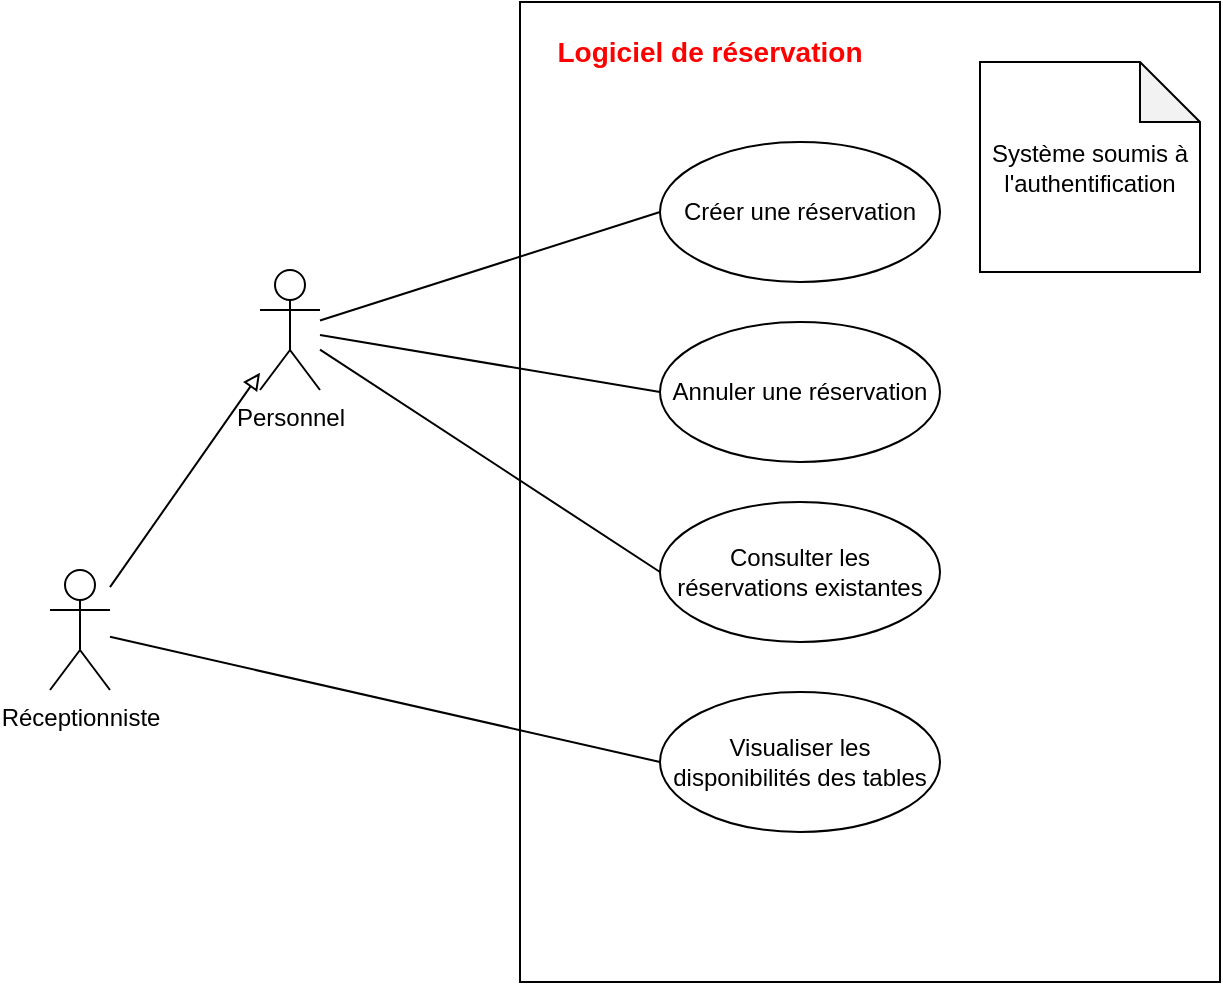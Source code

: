 <mxfile version="27.0.6">
  <diagram name="Page-1" id="G1MS4BEMhZZGdKrGg-kR">
    <mxGraphModel dx="898" dy="750" grid="1" gridSize="10" guides="1" tooltips="1" connect="1" arrows="1" fold="1" page="1" pageScale="1" pageWidth="827" pageHeight="1169" math="0" shadow="0">
      <root>
        <mxCell id="0" />
        <mxCell id="1" parent="0" />
        <mxCell id="ILdGlqZtgMftyd_i-rPF-1" value="" style="rounded=0;whiteSpace=wrap;html=1;" parent="1" vertex="1">
          <mxGeometry x="330" y="80" width="350" height="490" as="geometry" />
        </mxCell>
        <mxCell id="ILdGlqZtgMftyd_i-rPF-6" style="rounded=0;orthogonalLoop=1;jettySize=auto;html=1;endArrow=block;endFill=0;" parent="1" source="ILdGlqZtgMftyd_i-rPF-2" target="ILdGlqZtgMftyd_i-rPF-4" edge="1">
          <mxGeometry relative="1" as="geometry" />
        </mxCell>
        <mxCell id="ILdGlqZtgMftyd_i-rPF-8" style="rounded=0;orthogonalLoop=1;jettySize=auto;html=1;entryX=0;entryY=0.5;entryDx=0;entryDy=0;endArrow=none;startFill=0;" parent="1" source="ILdGlqZtgMftyd_i-rPF-2" target="ILdGlqZtgMftyd_i-rPF-7" edge="1">
          <mxGeometry relative="1" as="geometry" />
        </mxCell>
        <mxCell id="ILdGlqZtgMftyd_i-rPF-2" value="Réceptionniste" style="shape=umlActor;verticalLabelPosition=bottom;verticalAlign=top;html=1;outlineConnect=0;" parent="1" vertex="1">
          <mxGeometry x="95" y="364" width="30" height="60" as="geometry" />
        </mxCell>
        <mxCell id="ILdGlqZtgMftyd_i-rPF-12" style="rounded=0;orthogonalLoop=1;jettySize=auto;html=1;entryX=0;entryY=0.5;entryDx=0;entryDy=0;endArrow=none;startFill=0;" parent="1" source="ILdGlqZtgMftyd_i-rPF-4" target="ILdGlqZtgMftyd_i-rPF-9" edge="1">
          <mxGeometry relative="1" as="geometry" />
        </mxCell>
        <mxCell id="ILdGlqZtgMftyd_i-rPF-13" style="rounded=0;orthogonalLoop=1;jettySize=auto;html=1;entryX=0;entryY=0.5;entryDx=0;entryDy=0;endArrow=none;startFill=0;" parent="1" source="ILdGlqZtgMftyd_i-rPF-4" target="ILdGlqZtgMftyd_i-rPF-10" edge="1">
          <mxGeometry relative="1" as="geometry" />
        </mxCell>
        <mxCell id="ILdGlqZtgMftyd_i-rPF-14" style="rounded=0;orthogonalLoop=1;jettySize=auto;html=1;entryX=0;entryY=0.5;entryDx=0;entryDy=0;endArrow=none;startFill=0;" parent="1" source="ILdGlqZtgMftyd_i-rPF-4" target="ILdGlqZtgMftyd_i-rPF-11" edge="1">
          <mxGeometry relative="1" as="geometry" />
        </mxCell>
        <mxCell id="ILdGlqZtgMftyd_i-rPF-4" value="Personnel" style="shape=umlActor;verticalLabelPosition=bottom;verticalAlign=top;html=1;outlineConnect=0;" parent="1" vertex="1">
          <mxGeometry x="200" y="214" width="30" height="60" as="geometry" />
        </mxCell>
        <mxCell id="ILdGlqZtgMftyd_i-rPF-7" value="Visualiser les disponibilités des tables" style="ellipse;whiteSpace=wrap;html=1;" parent="1" vertex="1">
          <mxGeometry x="400" y="425" width="140" height="70" as="geometry" />
        </mxCell>
        <mxCell id="ILdGlqZtgMftyd_i-rPF-9" value="Créer une réservation" style="ellipse;whiteSpace=wrap;html=1;" parent="1" vertex="1">
          <mxGeometry x="400" y="150" width="140" height="70" as="geometry" />
        </mxCell>
        <mxCell id="ILdGlqZtgMftyd_i-rPF-10" value="Annuler une réservation" style="ellipse;whiteSpace=wrap;html=1;" parent="1" vertex="1">
          <mxGeometry x="400" y="240" width="140" height="70" as="geometry" />
        </mxCell>
        <mxCell id="ILdGlqZtgMftyd_i-rPF-11" value="Consulter les réservations existantes" style="ellipse;whiteSpace=wrap;html=1;" parent="1" vertex="1">
          <mxGeometry x="400" y="330" width="140" height="70" as="geometry" />
        </mxCell>
        <mxCell id="ILdGlqZtgMftyd_i-rPF-15" value="&lt;font style=&quot;color: light-dark(rgb(255, 0, 0), rgb(237, 237, 237)); font-size: 14px;&quot;&gt;&lt;b&gt;Logiciel de réservation&lt;/b&gt;&lt;/font&gt;" style="text;html=1;align=center;verticalAlign=middle;whiteSpace=wrap;rounded=0;" parent="1" vertex="1">
          <mxGeometry x="340" y="90" width="170" height="30" as="geometry" />
        </mxCell>
        <mxCell id="9FznoxcNDnIQ5v2ejwhF-1" value="Système soumis à l&#39;authentification" style="shape=note;whiteSpace=wrap;html=1;backgroundOutline=1;darkOpacity=0.05;" vertex="1" parent="1">
          <mxGeometry x="560" y="110" width="110" height="105" as="geometry" />
        </mxCell>
      </root>
    </mxGraphModel>
  </diagram>
</mxfile>
